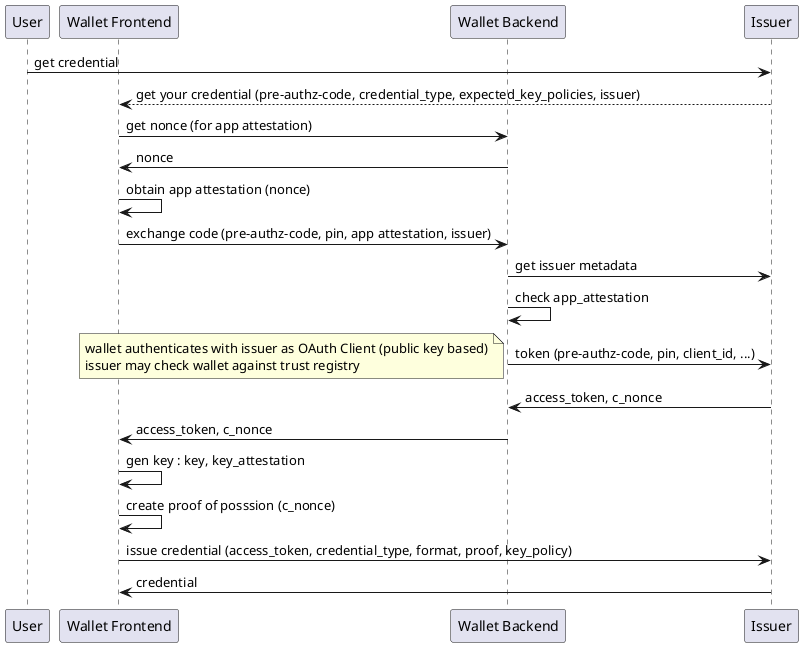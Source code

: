 @startuml
participant User as u
participant "Wallet Frontend" as w
participant "Wallet Backend" as b
participant Issuer as i

u -> i : get credential
i --> w : get your credential (pre-authz-code, credential_type, expected_key_policies, issuer)
w -> b : get nonce (for app attestation)
b -> w : nonce
w -> w : obtain app attestation (nonce)
w -> b : exchange code (pre-authz-code, pin, app attestation, issuer)
b -> i : get issuer metadata
b -> b : check app_attestation
b -> i : token (pre-authz-code, pin, client_id, ...)
note left: wallet authenticates with issuer as OAuth Client (public key based)\nissuer may check wallet against trust registry
i -> b : access_token, c_nonce
b -> w: access_token, c_nonce
w -> w : gen key : key, key_attestation
w -> w : create proof of posssion (c_nonce)
w -> i : issue credential (access_token, credential_type, format, proof, key_policy)
i -> w : credential
@enduml